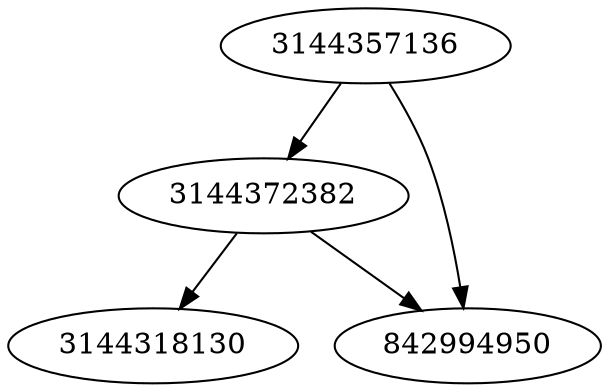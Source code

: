 strict digraph  {
3144357136;
3144318130;
3144372382;
842994950;
3144357136 -> 3144372382;
3144357136 -> 842994950;
3144372382 -> 3144318130;
3144372382 -> 842994950;
}
